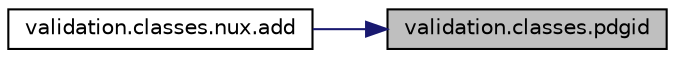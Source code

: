 digraph "validation.classes.pdgid"
{
 // INTERACTIVE_SVG=YES
 // LATEX_PDF_SIZE
  edge [fontname="Helvetica",fontsize="10",labelfontname="Helvetica",labelfontsize="10"];
  node [fontname="Helvetica",fontsize="10",shape=record];
  rankdir="RL";
  Node1 [label="validation.classes.pdgid",height=0.2,width=0.4,color="black", fillcolor="grey75", style="filled", fontcolor="black",tooltip=" "];
  Node1 -> Node2 [dir="back",color="midnightblue",fontsize="10",style="solid",fontname="Helvetica"];
  Node2 [label="validation.classes.nux.add",height=0.2,width=0.4,color="black", fillcolor="white", style="filled",URL="$classvalidation_1_1classes_1_1nux.html#a0dc54f21fe4b0bd8b9f04dee58365277",tooltip=" "];
}
